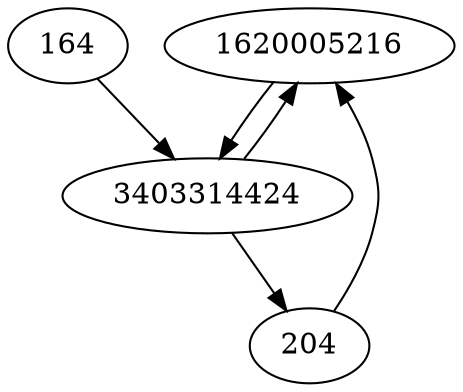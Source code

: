 strict digraph  {
1620005216;
164;
204;
3403314424;
1620005216 -> 3403314424;
164 -> 3403314424;
204 -> 1620005216;
3403314424 -> 204;
3403314424 -> 1620005216;
}
